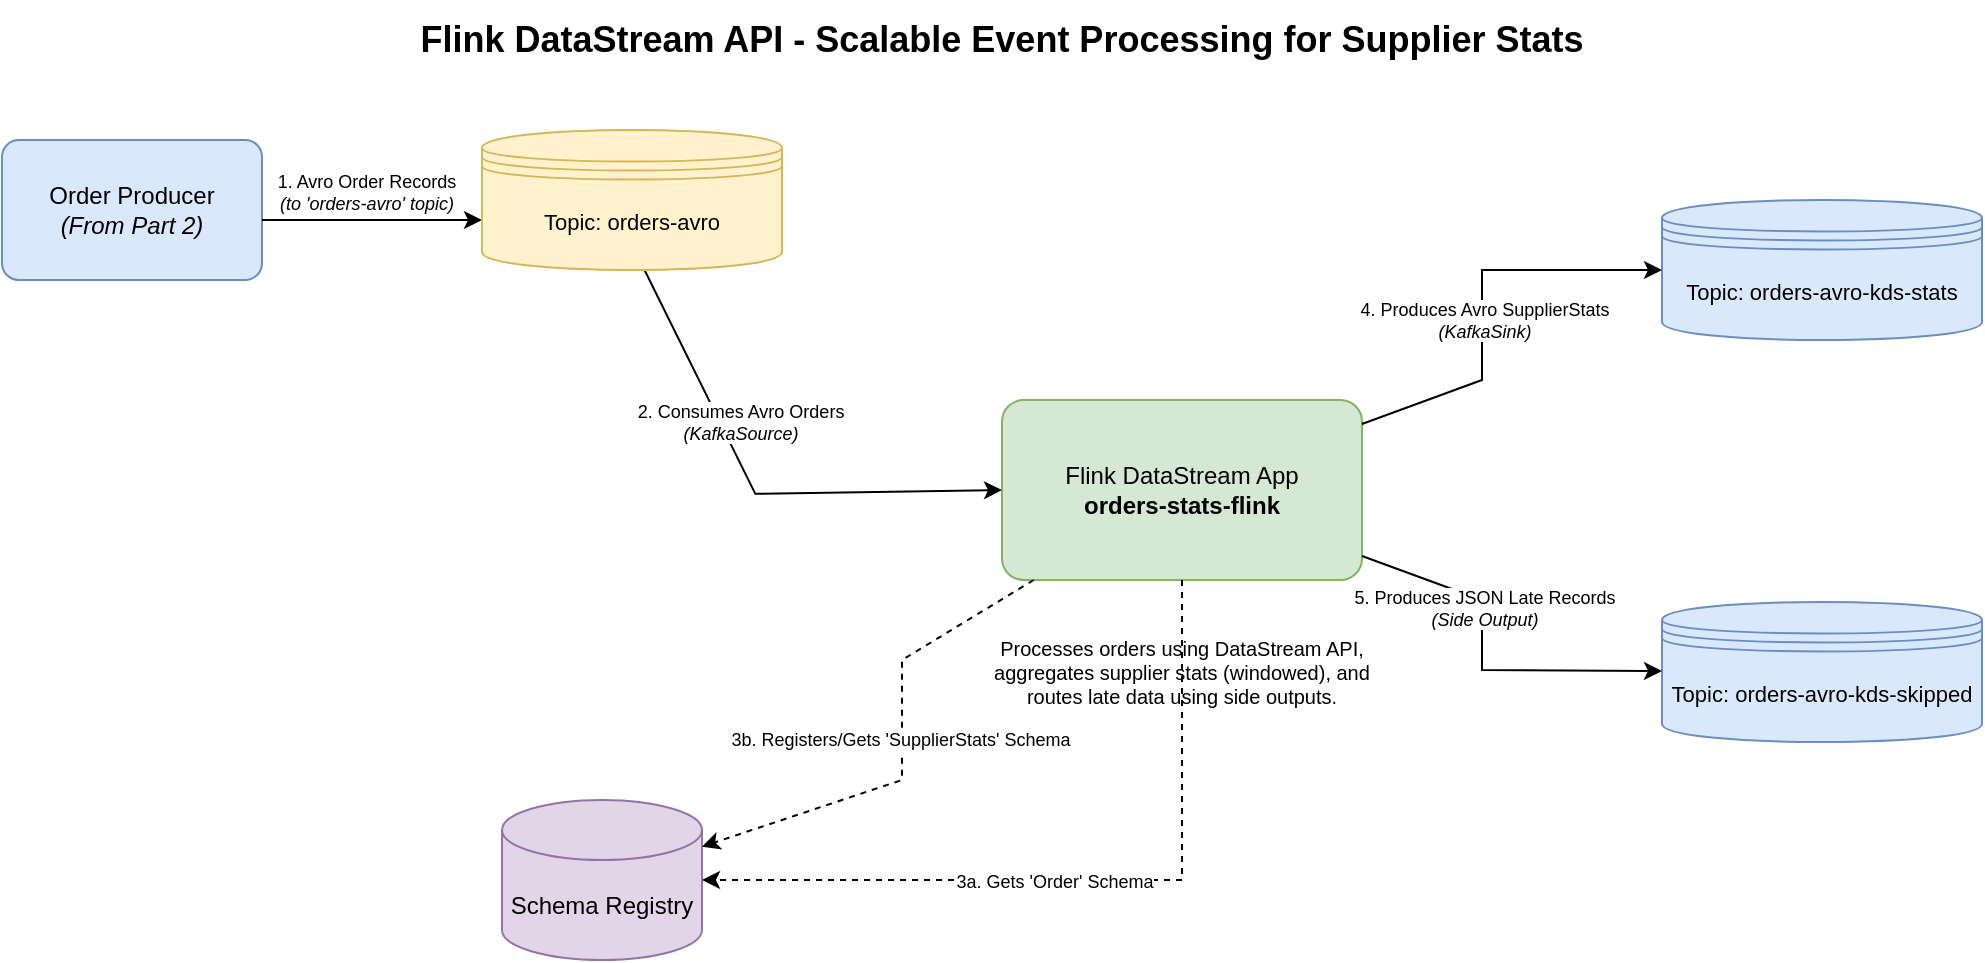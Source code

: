 <mxfile>
    <diagram id="diagram_flink_ds" name="Flink DataStream">
        <mxGraphModel dx="1198" dy="541" grid="1" gridSize="10" guides="1" tooltips="1" connect="1" arrows="1" fold="1" page="1" pageScale="1" pageWidth="1169" pageHeight="827" background="#ffffff" math="0" shadow="0">
            <root>
                <mxCell id="0"/>
                <mxCell id="1" parent="0"/>
                <mxCell id="title" value="Flink DataStream API - Scalable Event Processing for Supplier Stats" style="text;html=1;strokeColor=none;fillColor=none;align=center;verticalAlign=middle;whiteSpace=wrap;rounded=0;fontSize=18;fontStyle=1;" parent="1" vertex="1">
                    <mxGeometry x="200" y="50" width="700" height="40" as="geometry"/>
                </mxCell>
                <mxCell id="order-producer" value="Order Producer&lt;br&gt;&lt;i&gt;(From Part 2)&lt;/i&gt;" style="rounded=1;whiteSpace=wrap;html=1;fillColor=#dae8fc;strokeColor=#6c8ebf;arcSize=12;fontSize=12;" parent="1" vertex="1">
                    <mxGeometry x="50" y="120" width="130" height="70" as="geometry"/>
                </mxCell>
                <mxCell id="schema-registry" value="Schema Registry" style="shape=cylinder3;whiteSpace=wrap;html=1;boundedLbl=1;backgroundOutline=1;size=15;fillColor=#e1d5e7;strokeColor=#9673a6;fontSize=12;" parent="1" vertex="1">
                    <mxGeometry x="300" y="450" width="100" height="80" as="geometry"/>
                </mxCell>
                <mxCell id="flink-ds-app" value="Flink DataStream App&lt;br&gt;&lt;b&gt;orders-stats-flink&lt;/b&gt;" style="rounded=1;whiteSpace=wrap;html=1;fillColor=#d5e8d4;strokeColor=#82b366;arcSize=12;fontSize=12;" parent="1" vertex="1">
                    <mxGeometry x="550" y="250" width="180" height="90" as="geometry"/>
                </mxCell>
                <mxCell id="topic-stats" value="Topic: orders-avro-kds-stats" style="shape=datastore;whiteSpace=wrap;html=1;fillColor=#dae8fc;strokeColor=#6c8ebf;fontSize=11;" parent="1" vertex="1">
                    <mxGeometry x="880" y="150" width="160" height="70" as="geometry"/>
                </mxCell>
                <mxCell id="topic-skipped" value="Topic: orders-avro-kds-skipped" style="shape=datastore;whiteSpace=wrap;html=1;fillColor=#dae8fc;strokeColor=#6c8ebf;fontSize=11;" parent="1" vertex="1">
                    <mxGeometry x="880" y="351" width="160" height="70" as="geometry"/>
                </mxCell>
                <mxCell id="edge-producer-to-kafka" style="endArrow=classic;html=1;rounded=0;strokeWidth=1;" parent="1" edge="1">
                    <mxGeometry width="50" height="50" relative="1" as="geometry">
                        <mxPoint x="180" y="160" as="sourcePoint"/>
                        <mxPoint x="290" y="160" as="targetPoint"/>
                    </mxGeometry>
                </mxCell>
                <mxCell id="label-producer-to-kafka" value="1. Avro Order Records&lt;br&gt;&lt;i&gt;(to &#39;orders-avro&#39; topic)&lt;/i&gt;" style="edgeLabel;html=1;align=center;verticalAlign=middle;resizable=0;points=[];fontSize=9;" parent="edge-producer-to-kafka" vertex="1" connectable="0">
                    <mxGeometry x="-0.1" y="1" relative="1" as="geometry">
                        <mxPoint x="2" y="-13" as="offset"/>
                    </mxGeometry>
                </mxCell>
                <mxCell id="edge-kafka-to-flink-ds" style="endArrow=classic;html=1;rounded=0;strokeWidth=1;exitX=0.564;exitY=1.044;exitDx=0;exitDy=0;exitPerimeter=0;entryX=0;entryY=0.5;entryDx=0;entryDy=0;" parent="1" target="flink-ds-app" edge="1">
                    <mxGeometry width="50" height="50" relative="1" as="geometry">
                        <mxPoint x="371.26" y="185.0" as="sourcePoint"/>
                        <mxPoint x="540.0" y="294.98" as="targetPoint"/>
                        <Array as="points">
                            <mxPoint x="426.66" y="296.92"/>
                        </Array>
                    </mxGeometry>
                </mxCell>
                <mxCell id="label-kafka-to-flink-ds" value="2. Consumes Avro Orders&lt;br&gt;&lt;i&gt;(KafkaSource)&lt;/i&gt;" style="edgeLabel;html=1;align=center;verticalAlign=middle;resizable=0;points=[];fontSize=9;" parent="edge-kafka-to-flink-ds" vertex="1" connectable="0">
                    <mxGeometry x="-0.1" y="-2" relative="1" as="geometry">
                        <mxPoint y="-25" as="offset"/>
                    </mxGeometry>
                </mxCell>
                <mxCell id="edge-flink-ds-to-sr-get" style="endArrow=classic;html=1;rounded=0;dashed=1;strokeWidth=1;" parent="1" source="flink-ds-app" target="schema-registry" edge="1">
                    <mxGeometry width="50" height="50" relative="1" as="geometry">
                        <mxPoint x="640" y="350" as="sourcePoint"/>
                        <mxPoint x="420" y="420" as="targetPoint"/>
                        <Array as="points">
                            <mxPoint x="640" y="490"/>
                        </Array>
                    </mxGeometry>
                </mxCell>
                <mxCell id="label-flink-ds-to-sr-get" value="3a. Gets &#39;Order&#39; Schema" style="edgeLabel;html=1;align=center;verticalAlign=middle;resizable=0;points=[];fontSize=9;" parent="edge-flink-ds-to-sr-get" vertex="1" connectable="0">
                    <mxGeometry x="0.1" y="1" relative="1" as="geometry"/>
                </mxCell>
                <mxCell id="edge-flink-ds-to-sr-reg" style="endArrow=classic;html=1;rounded=0;dashed=1;strokeWidth=1;" parent="1" source="flink-ds-app" target="schema-registry" edge="1">
                    <mxGeometry width="50" height="50" relative="1" as="geometry">
                        <mxPoint x="640" y="350" as="sourcePoint"/>
                        <mxPoint x="420" y="420" as="targetPoint"/>
                        <Array as="points">
                            <mxPoint x="500" y="380"/>
                            <mxPoint x="500" y="440"/>
                        </Array>
                    </mxGeometry>
                </mxCell>
                <mxCell id="label-flink-ds-to-sr-reg" value="3b. Registers/Gets &#39;SupplierStats&#39; Schema" style="edgeLabel;html=1;align=center;verticalAlign=middle;resizable=0;points=[];fontSize=9;" parent="edge-flink-ds-to-sr-reg" vertex="1" connectable="0">
                    <mxGeometry x="-0.3" y="-1" relative="1" as="geometry">
                        <mxPoint y="32" as="offset"/>
                    </mxGeometry>
                </mxCell>
                <mxCell id="edge-flink-ds-to-topic-stats" style="endArrow=classic;html=1;rounded=0;strokeWidth=1;" parent="1" source="flink-ds-app" target="topic-stats" edge="1">
                    <mxGeometry width="50" height="50" relative="1" as="geometry">
                        <mxPoint x="740" y="295" as="sourcePoint"/>
                        <mxPoint x="840" y="185" as="targetPoint"/>
                        <Array as="points">
                            <mxPoint x="790" y="240"/>
                            <mxPoint x="790" y="185"/>
                        </Array>
                    </mxGeometry>
                </mxCell>
                <mxCell id="label-flink-ds-to-topic-stats" value="4. Produces Avro SupplierStats&lt;br&gt;&lt;i&gt;(KafkaSink)&lt;/i&gt;" style="edgeLabel;html=1;align=center;verticalAlign=middle;resizable=0;points=[];fontSize=9;" parent="edge-flink-ds-to-topic-stats" vertex="1" connectable="0">
                    <mxGeometry x="-0.1" y="-1" relative="1" as="geometry"/>
                </mxCell>
                <mxCell id="edge-flink-ds-to-topic-skipped" style="endArrow=classic;html=1;rounded=0;strokeWidth=1;" parent="1" source="flink-ds-app" target="topic-skipped" edge="1">
                    <mxGeometry width="50" height="50" relative="1" as="geometry">
                        <mxPoint x="740" y="315" as="sourcePoint"/>
                        <mxPoint x="850" y="385" as="targetPoint"/>
                        <Array as="points">
                            <mxPoint x="790" y="350"/>
                            <mxPoint x="790" y="385"/>
                        </Array>
                    </mxGeometry>
                </mxCell>
                <mxCell id="label-flink-ds-to-topic-skipped" value="5. Produces JSON Late Records&lt;br&gt;&lt;i&gt;(Side Output)&lt;/i&gt;" style="edgeLabel;html=1;align=center;verticalAlign=middle;resizable=0;points=[];fontSize=9;" parent="edge-flink-ds-to-topic-skipped" vertex="1" connectable="0">
                    <mxGeometry x="-0.1" y="1" relative="1" as="geometry">
                        <mxPoint y="-17" as="offset"/>
                    </mxGeometry>
                </mxCell>
                <mxCell id="flink-ds-app-desc" value="Processes orders using DataStream API, aggregates supplier stats (windowed), and routes late data using side outputs." style="text;html=1;strokeColor=none;fillColor=none;align=center;verticalAlign=middle;whiteSpace=wrap;rounded=0;fontSize=10;" parent="1" vertex="1">
                    <mxGeometry x="540" y="366" width="200" height="40" as="geometry"/>
                </mxCell>
                <mxCell id="input-topic" value="Topic: orders-avro" style="shape=datastore;whiteSpace=wrap;html=1;fillColor=#fff2cc;strokeColor=#d6b656;fontSize=11;" parent="1" vertex="1">
                    <mxGeometry x="290" y="115" width="150" height="70" as="geometry"/>
                </mxCell>
            </root>
        </mxGraphModel>
    </diagram>
</mxfile>
